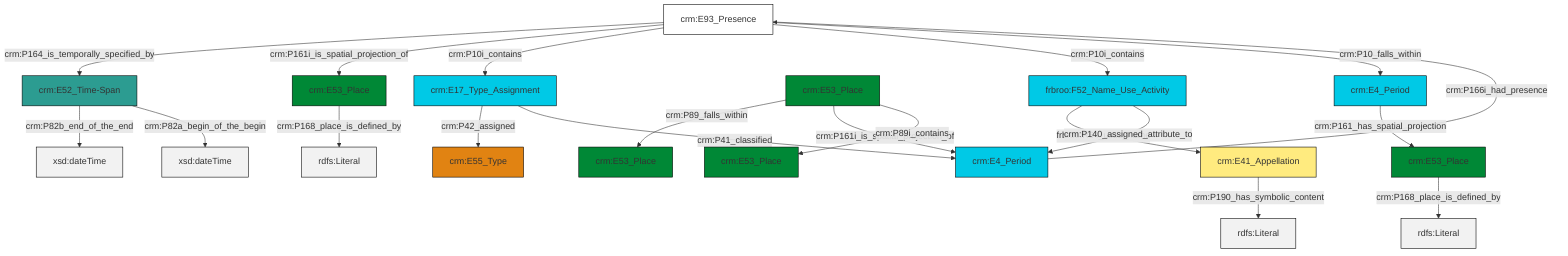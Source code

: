 graph TD
classDef Literal fill:#f2f2f2,stroke:#000000;
classDef CRM_Entity fill:#FFFFFF,stroke:#000000;
classDef Temporal_Entity fill:#00C9E6, stroke:#000000;
classDef Type fill:#E18312, stroke:#000000;
classDef Time-Span fill:#2C9C91, stroke:#000000;
classDef Appellation fill:#FFEB7F, stroke:#000000;
classDef Place fill:#008836, stroke:#000000;
classDef Persistent_Item fill:#B266B2, stroke:#000000;
classDef Conceptual_Object fill:#FFD700, stroke:#000000;
classDef Physical_Thing fill:#D2B48C, stroke:#000000;
classDef Actor fill:#f58aad, stroke:#000000;
classDef PC_Classes fill:#4ce600, stroke:#000000;
classDef Multi fill:#cccccc,stroke:#000000;

0["crm:E93_Presence"]:::CRM_Entity -->|crm:P164_is_temporally_specified_by| 1["crm:E52_Time-Span"]:::Time-Span
2["crm:E17_Type_Assignment"]:::Temporal_Entity -->|crm:P42_assigned| 3["crm:E55_Type"]:::Type
6["crm:E4_Period"]:::Temporal_Entity -->|crm:P161_has_spatial_projection| 7["crm:E53_Place"]:::Place
1["crm:E52_Time-Span"]:::Time-Span -->|crm:P82b_end_of_the_end| 8[xsd:dateTime]:::Literal
9["crm:E53_Place"]:::Place -->|crm:P89_falls_within| 10["crm:E53_Place"]:::Place
12["crm:E4_Period"]:::Temporal_Entity -->|crm:P166i_had_presence| 0["crm:E93_Presence"]:::CRM_Entity
13["crm:E53_Place"]:::Place -->|crm:P168_place_is_defined_by| 14[rdfs:Literal]:::Literal
0["crm:E93_Presence"]:::CRM_Entity -->|crm:P161i_is_spatial_projection_of| 13["crm:E53_Place"]:::Place
0["crm:E93_Presence"]:::CRM_Entity -->|crm:P10i_contains| 2["crm:E17_Type_Assignment"]:::Temporal_Entity
0["crm:E93_Presence"]:::CRM_Entity -->|crm:P10i_contains| 18["frbroo:F52_Name_Use_Activity"]:::Temporal_Entity
0["crm:E93_Presence"]:::CRM_Entity -->|crm:P10_falls_within| 6["crm:E4_Period"]:::Temporal_Entity
18["frbroo:F52_Name_Use_Activity"]:::Temporal_Entity -->|frbroo:R64_used_name| 19["crm:E41_Appellation"]:::Appellation
9["crm:E53_Place"]:::Place -->|crm:P161i_is_spatial_projection_of| 12["crm:E4_Period"]:::Temporal_Entity
2["crm:E17_Type_Assignment"]:::Temporal_Entity -->|crm:P41_classified| 12["crm:E4_Period"]:::Temporal_Entity
7["crm:E53_Place"]:::Place -->|crm:P168_place_is_defined_by| 21[rdfs:Literal]:::Literal
18["frbroo:F52_Name_Use_Activity"]:::Temporal_Entity -->|crm:P140_assigned_attribute_to| 12["crm:E4_Period"]:::Temporal_Entity
19["crm:E41_Appellation"]:::Appellation -->|crm:P190_has_symbolic_content| 29[rdfs:Literal]:::Literal
1["crm:E52_Time-Span"]:::Time-Span -->|crm:P82a_begin_of_the_begin| 30[xsd:dateTime]:::Literal
9["crm:E53_Place"]:::Place -->|crm:P89i_contains| 4["crm:E53_Place"]:::Place